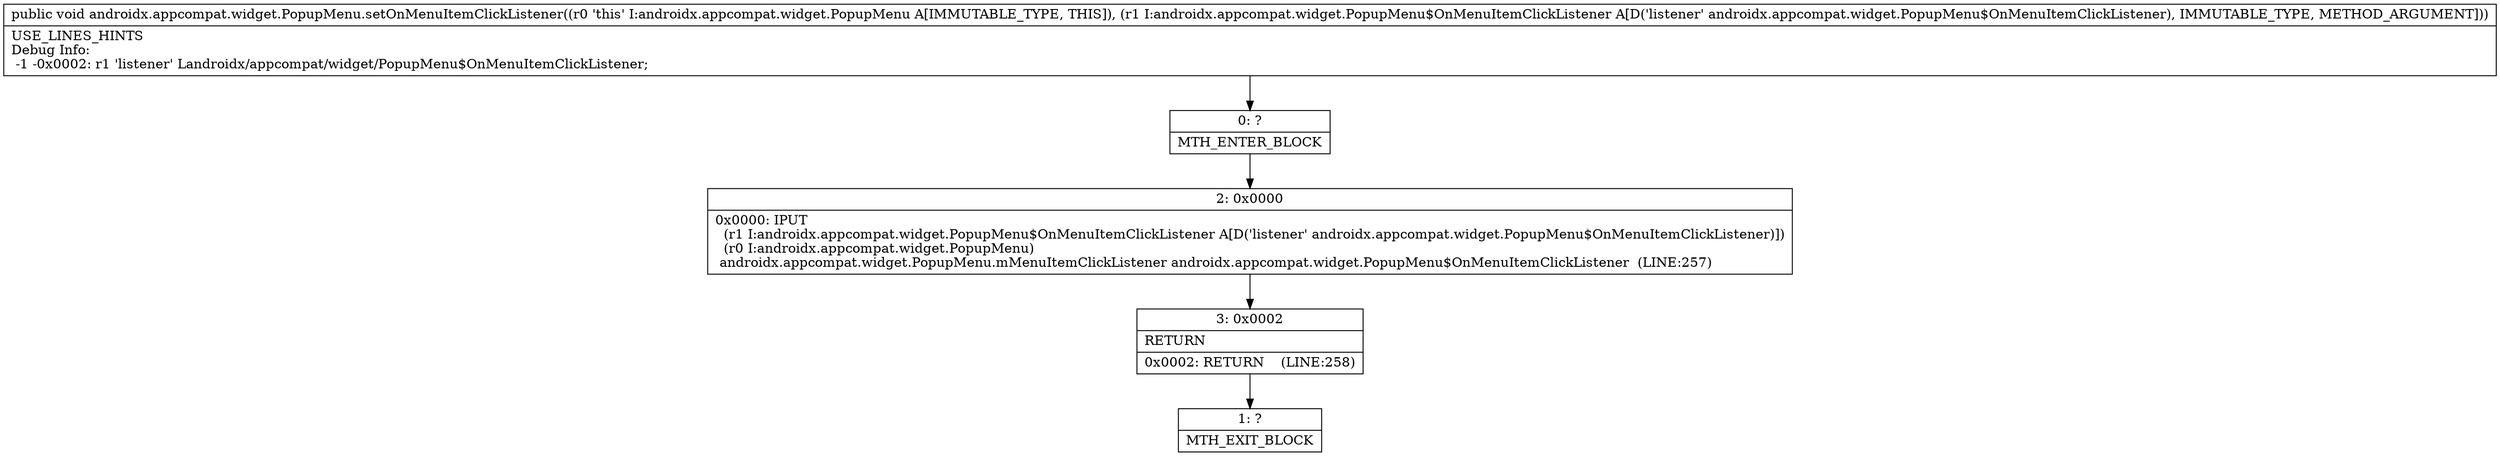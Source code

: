 digraph "CFG forandroidx.appcompat.widget.PopupMenu.setOnMenuItemClickListener(Landroidx\/appcompat\/widget\/PopupMenu$OnMenuItemClickListener;)V" {
Node_0 [shape=record,label="{0\:\ ?|MTH_ENTER_BLOCK\l}"];
Node_2 [shape=record,label="{2\:\ 0x0000|0x0000: IPUT  \l  (r1 I:androidx.appcompat.widget.PopupMenu$OnMenuItemClickListener A[D('listener' androidx.appcompat.widget.PopupMenu$OnMenuItemClickListener)])\l  (r0 I:androidx.appcompat.widget.PopupMenu)\l androidx.appcompat.widget.PopupMenu.mMenuItemClickListener androidx.appcompat.widget.PopupMenu$OnMenuItemClickListener  (LINE:257)\l}"];
Node_3 [shape=record,label="{3\:\ 0x0002|RETURN\l|0x0002: RETURN    (LINE:258)\l}"];
Node_1 [shape=record,label="{1\:\ ?|MTH_EXIT_BLOCK\l}"];
MethodNode[shape=record,label="{public void androidx.appcompat.widget.PopupMenu.setOnMenuItemClickListener((r0 'this' I:androidx.appcompat.widget.PopupMenu A[IMMUTABLE_TYPE, THIS]), (r1 I:androidx.appcompat.widget.PopupMenu$OnMenuItemClickListener A[D('listener' androidx.appcompat.widget.PopupMenu$OnMenuItemClickListener), IMMUTABLE_TYPE, METHOD_ARGUMENT]))  | USE_LINES_HINTS\lDebug Info:\l  \-1 \-0x0002: r1 'listener' Landroidx\/appcompat\/widget\/PopupMenu$OnMenuItemClickListener;\l}"];
MethodNode -> Node_0;Node_0 -> Node_2;
Node_2 -> Node_3;
Node_3 -> Node_1;
}

